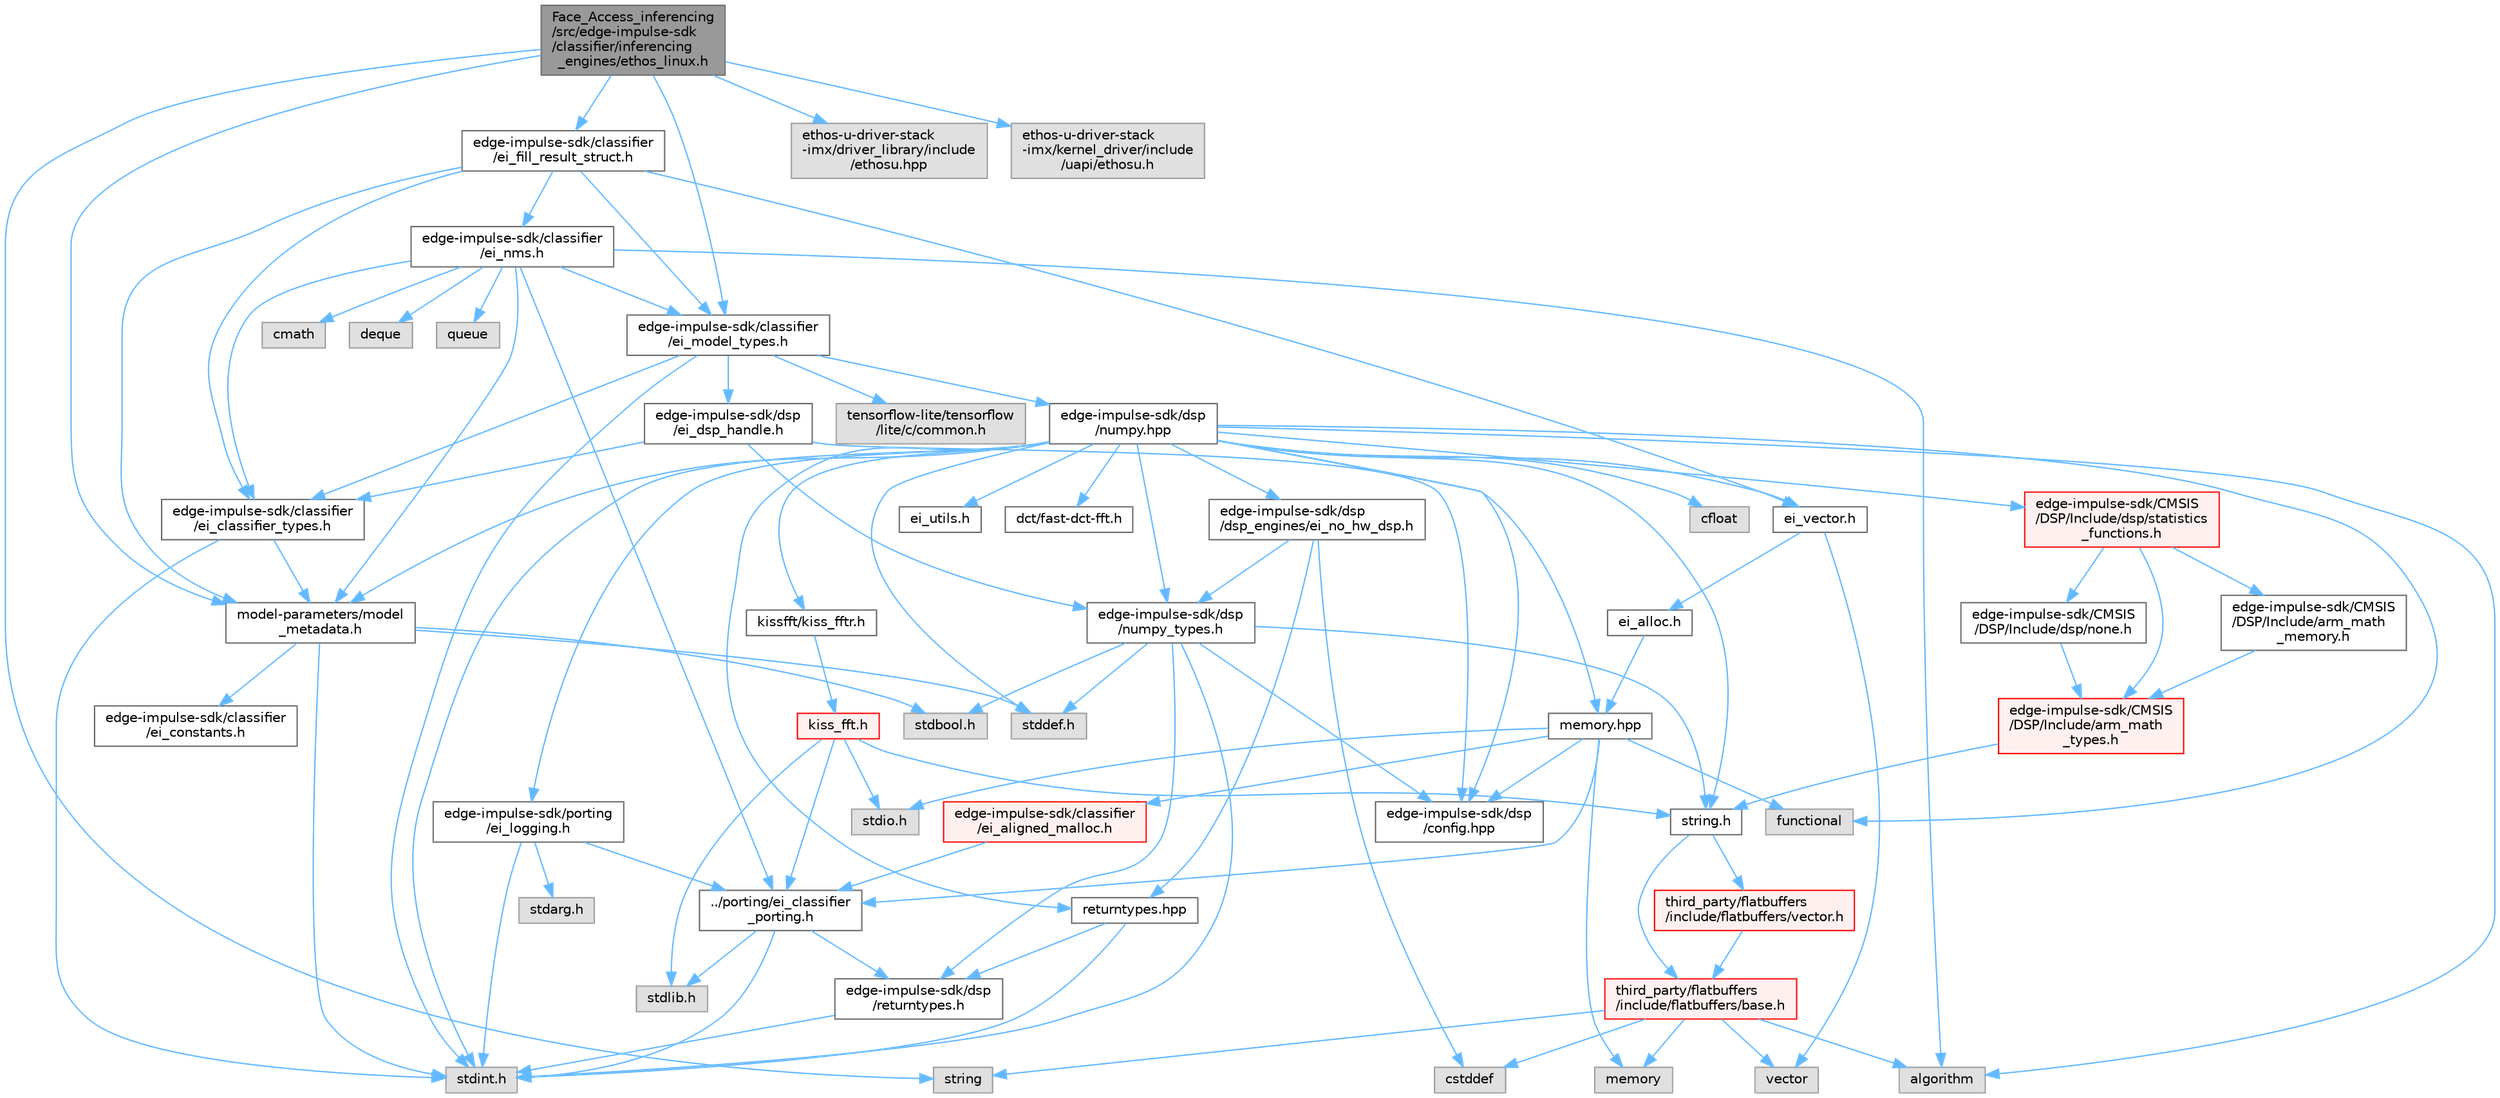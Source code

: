 digraph "Face_Access_inferencing/src/edge-impulse-sdk/classifier/inferencing_engines/ethos_linux.h"
{
 // LATEX_PDF_SIZE
  bgcolor="transparent";
  edge [fontname=Helvetica,fontsize=10,labelfontname=Helvetica,labelfontsize=10];
  node [fontname=Helvetica,fontsize=10,shape=box,height=0.2,width=0.4];
  Node1 [id="Node000001",label="Face_Access_inferencing\l/src/edge-impulse-sdk\l/classifier/inferencing\l_engines/ethos_linux.h",height=0.2,width=0.4,color="gray40", fillcolor="grey60", style="filled", fontcolor="black",tooltip=" "];
  Node1 -> Node2 [id="edge99_Node000001_Node000002",color="steelblue1",style="solid",tooltip=" "];
  Node2 [id="Node000002",label="model-parameters/model\l_metadata.h",height=0.2,width=0.4,color="grey40", fillcolor="white", style="filled",URL="$model__metadata_8h.html",tooltip=" "];
  Node2 -> Node3 [id="edge100_Node000002_Node000003",color="steelblue1",style="solid",tooltip=" "];
  Node3 [id="Node000003",label="stdint.h",height=0.2,width=0.4,color="grey60", fillcolor="#E0E0E0", style="filled",tooltip=" "];
  Node2 -> Node4 [id="edge101_Node000002_Node000004",color="steelblue1",style="solid",tooltip=" "];
  Node4 [id="Node000004",label="stdbool.h",height=0.2,width=0.4,color="grey60", fillcolor="#E0E0E0", style="filled",tooltip=" "];
  Node2 -> Node5 [id="edge102_Node000002_Node000005",color="steelblue1",style="solid",tooltip=" "];
  Node5 [id="Node000005",label="stddef.h",height=0.2,width=0.4,color="grey60", fillcolor="#E0E0E0", style="filled",tooltip=" "];
  Node2 -> Node6 [id="edge103_Node000002_Node000006",color="steelblue1",style="solid",tooltip=" "];
  Node6 [id="Node000006",label="edge-impulse-sdk/classifier\l/ei_constants.h",height=0.2,width=0.4,color="grey40", fillcolor="white", style="filled",URL="$ei__constants_8h.html",tooltip=" "];
  Node1 -> Node7 [id="edge104_Node000001_Node000007",color="steelblue1",style="solid",tooltip=" "];
  Node7 [id="Node000007",label="string",height=0.2,width=0.4,color="grey60", fillcolor="#E0E0E0", style="filled",tooltip=" "];
  Node1 -> Node8 [id="edge105_Node000001_Node000008",color="steelblue1",style="solid",tooltip=" "];
  Node8 [id="Node000008",label="edge-impulse-sdk/classifier\l/ei_fill_result_struct.h",height=0.2,width=0.4,color="grey40", fillcolor="white", style="filled",URL="$ei__fill__result__struct_8h.html",tooltip=" "];
  Node8 -> Node2 [id="edge106_Node000008_Node000002",color="steelblue1",style="solid",tooltip=" "];
  Node8 -> Node9 [id="edge107_Node000008_Node000009",color="steelblue1",style="solid",tooltip=" "];
  Node9 [id="Node000009",label="edge-impulse-sdk/classifier\l/ei_model_types.h",height=0.2,width=0.4,color="grey40", fillcolor="white", style="filled",URL="$ei__model__types_8h.html",tooltip=" "];
  Node9 -> Node3 [id="edge108_Node000009_Node000003",color="steelblue1",style="solid",tooltip=" "];
  Node9 -> Node10 [id="edge109_Node000009_Node000010",color="steelblue1",style="solid",tooltip=" "];
  Node10 [id="Node000010",label="edge-impulse-sdk/classifier\l/ei_classifier_types.h",height=0.2,width=0.4,color="grey40", fillcolor="white", style="filled",URL="$ei__classifier__types_8h.html",tooltip=" "];
  Node10 -> Node3 [id="edge110_Node000010_Node000003",color="steelblue1",style="solid",tooltip=" "];
  Node10 -> Node2 [id="edge111_Node000010_Node000002",color="steelblue1",style="solid",tooltip=" "];
  Node9 -> Node11 [id="edge112_Node000009_Node000011",color="steelblue1",style="solid",tooltip=" "];
  Node11 [id="Node000011",label="edge-impulse-sdk/dsp\l/ei_dsp_handle.h",height=0.2,width=0.4,color="grey40", fillcolor="white", style="filled",URL="$ei__dsp__handle_8h.html",tooltip=" "];
  Node11 -> Node12 [id="edge113_Node000011_Node000012",color="steelblue1",style="solid",tooltip=" "];
  Node12 [id="Node000012",label="edge-impulse-sdk/dsp\l/config.hpp",height=0.2,width=0.4,color="grey40", fillcolor="white", style="filled",URL="$config_8hpp.html",tooltip=" "];
  Node11 -> Node13 [id="edge114_Node000011_Node000013",color="steelblue1",style="solid",tooltip=" "];
  Node13 [id="Node000013",label="edge-impulse-sdk/dsp\l/numpy_types.h",height=0.2,width=0.4,color="grey40", fillcolor="white", style="filled",URL="$numpy__types_8h.html",tooltip=" "];
  Node13 -> Node3 [id="edge115_Node000013_Node000003",color="steelblue1",style="solid",tooltip=" "];
  Node13 -> Node4 [id="edge116_Node000013_Node000004",color="steelblue1",style="solid",tooltip=" "];
  Node13 -> Node14 [id="edge117_Node000013_Node000014",color="steelblue1",style="solid",tooltip=" "];
  Node14 [id="Node000014",label="string.h",height=0.2,width=0.4,color="grey40", fillcolor="white", style="filled",URL="$string_8h.html",tooltip=" "];
  Node14 -> Node15 [id="edge118_Node000014_Node000015",color="steelblue1",style="solid",tooltip=" "];
  Node15 [id="Node000015",label="third_party/flatbuffers\l/include/flatbuffers/base.h",height=0.2,width=0.4,color="red", fillcolor="#FFF0F0", style="filled",URL="$base_8h.html",tooltip=" "];
  Node15 -> Node18 [id="edge119_Node000015_Node000018",color="steelblue1",style="solid",tooltip=" "];
  Node18 [id="Node000018",label="cstddef",height=0.2,width=0.4,color="grey60", fillcolor="#E0E0E0", style="filled",tooltip=" "];
  Node15 -> Node7 [id="edge120_Node000015_Node000007",color="steelblue1",style="solid",tooltip=" "];
  Node15 -> Node23 [id="edge121_Node000015_Node000023",color="steelblue1",style="solid",tooltip=" "];
  Node23 [id="Node000023",label="vector",height=0.2,width=0.4,color="grey60", fillcolor="#E0E0E0", style="filled",tooltip=" "];
  Node15 -> Node25 [id="edge122_Node000015_Node000025",color="steelblue1",style="solid",tooltip=" "];
  Node25 [id="Node000025",label="algorithm",height=0.2,width=0.4,color="grey60", fillcolor="#E0E0E0", style="filled",tooltip=" "];
  Node15 -> Node27 [id="edge123_Node000015_Node000027",color="steelblue1",style="solid",tooltip=" "];
  Node27 [id="Node000027",label="memory",height=0.2,width=0.4,color="grey60", fillcolor="#E0E0E0", style="filled",tooltip=" "];
  Node14 -> Node28 [id="edge124_Node000014_Node000028",color="steelblue1",style="solid",tooltip=" "];
  Node28 [id="Node000028",label="third_party/flatbuffers\l/include/flatbuffers/vector.h",height=0.2,width=0.4,color="red", fillcolor="#FFF0F0", style="filled",URL="$vector_8h.html",tooltip=" "];
  Node28 -> Node15 [id="edge125_Node000028_Node000015",color="steelblue1",style="solid",tooltip=" "];
  Node13 -> Node5 [id="edge126_Node000013_Node000005",color="steelblue1",style="solid",tooltip=" "];
  Node13 -> Node12 [id="edge127_Node000013_Node000012",color="steelblue1",style="solid",tooltip=" "];
  Node13 -> Node32 [id="edge128_Node000013_Node000032",color="steelblue1",style="solid",tooltip=" "];
  Node32 [id="Node000032",label="edge-impulse-sdk/dsp\l/returntypes.h",height=0.2,width=0.4,color="grey40", fillcolor="white", style="filled",URL="$returntypes_8h.html",tooltip=" "];
  Node32 -> Node3 [id="edge129_Node000032_Node000003",color="steelblue1",style="solid",tooltip=" "];
  Node11 -> Node10 [id="edge130_Node000011_Node000010",color="steelblue1",style="solid",tooltip=" "];
  Node9 -> Node33 [id="edge131_Node000009_Node000033",color="steelblue1",style="solid",tooltip=" "];
  Node33 [id="Node000033",label="edge-impulse-sdk/dsp\l/numpy.hpp",height=0.2,width=0.4,color="grey40", fillcolor="white", style="filled",URL="$numpy_8hpp.html",tooltip=" "];
  Node33 -> Node3 [id="edge132_Node000033_Node000003",color="steelblue1",style="solid",tooltip=" "];
  Node33 -> Node14 [id="edge133_Node000033_Node000014",color="steelblue1",style="solid",tooltip=" "];
  Node33 -> Node5 [id="edge134_Node000033_Node000005",color="steelblue1",style="solid",tooltip=" "];
  Node33 -> Node34 [id="edge135_Node000033_Node000034",color="steelblue1",style="solid",tooltip=" "];
  Node34 [id="Node000034",label="cfloat",height=0.2,width=0.4,color="grey60", fillcolor="#E0E0E0", style="filled",tooltip=" "];
  Node33 -> Node35 [id="edge136_Node000033_Node000035",color="steelblue1",style="solid",tooltip=" "];
  Node35 [id="Node000035",label="ei_vector.h",height=0.2,width=0.4,color="grey40", fillcolor="white", style="filled",URL="$ei__vector_8h.html",tooltip=" "];
  Node35 -> Node36 [id="edge137_Node000035_Node000036",color="steelblue1",style="solid",tooltip=" "];
  Node36 [id="Node000036",label="ei_alloc.h",height=0.2,width=0.4,color="grey40", fillcolor="white", style="filled",URL="$ei__alloc_8h.html",tooltip=" "];
  Node36 -> Node37 [id="edge138_Node000036_Node000037",color="steelblue1",style="solid",tooltip=" "];
  Node37 [id="Node000037",label="memory.hpp",height=0.2,width=0.4,color="grey40", fillcolor="white", style="filled",URL="$memory_8hpp.html",tooltip=" "];
  Node37 -> Node38 [id="edge139_Node000037_Node000038",color="steelblue1",style="solid",tooltip=" "];
  Node38 [id="Node000038",label="functional",height=0.2,width=0.4,color="grey60", fillcolor="#E0E0E0", style="filled",tooltip=" "];
  Node37 -> Node39 [id="edge140_Node000037_Node000039",color="steelblue1",style="solid",tooltip=" "];
  Node39 [id="Node000039",label="stdio.h",height=0.2,width=0.4,color="grey60", fillcolor="#E0E0E0", style="filled",tooltip=" "];
  Node37 -> Node27 [id="edge141_Node000037_Node000027",color="steelblue1",style="solid",tooltip=" "];
  Node37 -> Node40 [id="edge142_Node000037_Node000040",color="steelblue1",style="solid",tooltip=" "];
  Node40 [id="Node000040",label="../porting/ei_classifier\l_porting.h",height=0.2,width=0.4,color="grey40", fillcolor="white", style="filled",URL="$ei__classifier__porting_8h.html",tooltip=" "];
  Node40 -> Node3 [id="edge143_Node000040_Node000003",color="steelblue1",style="solid",tooltip=" "];
  Node40 -> Node41 [id="edge144_Node000040_Node000041",color="steelblue1",style="solid",tooltip=" "];
  Node41 [id="Node000041",label="stdlib.h",height=0.2,width=0.4,color="grey60", fillcolor="#E0E0E0", style="filled",tooltip=" "];
  Node40 -> Node32 [id="edge145_Node000040_Node000032",color="steelblue1",style="solid",tooltip=" "];
  Node37 -> Node42 [id="edge146_Node000037_Node000042",color="steelblue1",style="solid",tooltip=" "];
  Node42 [id="Node000042",label="edge-impulse-sdk/classifier\l/ei_aligned_malloc.h",height=0.2,width=0.4,color="red", fillcolor="#FFF0F0", style="filled",URL="$ei__aligned__malloc_8h.html",tooltip=" "];
  Node42 -> Node40 [id="edge147_Node000042_Node000040",color="steelblue1",style="solid",tooltip=" "];
  Node37 -> Node12 [id="edge148_Node000037_Node000012",color="steelblue1",style="solid",tooltip=" "];
  Node35 -> Node23 [id="edge149_Node000035_Node000023",color="steelblue1",style="solid",tooltip=" "];
  Node33 -> Node25 [id="edge150_Node000033_Node000025",color="steelblue1",style="solid",tooltip=" "];
  Node33 -> Node13 [id="edge151_Node000033_Node000013",color="steelblue1",style="solid",tooltip=" "];
  Node33 -> Node12 [id="edge152_Node000033_Node000012",color="steelblue1",style="solid",tooltip=" "];
  Node33 -> Node43 [id="edge153_Node000033_Node000043",color="steelblue1",style="solid",tooltip=" "];
  Node43 [id="Node000043",label="returntypes.hpp",height=0.2,width=0.4,color="grey40", fillcolor="white", style="filled",URL="$returntypes_8hpp.html",tooltip=" "];
  Node43 -> Node3 [id="edge154_Node000043_Node000003",color="steelblue1",style="solid",tooltip=" "];
  Node43 -> Node32 [id="edge155_Node000043_Node000032",color="steelblue1",style="solid",tooltip=" "];
  Node33 -> Node37 [id="edge156_Node000033_Node000037",color="steelblue1",style="solid",tooltip=" "];
  Node33 -> Node44 [id="edge157_Node000033_Node000044",color="steelblue1",style="solid",tooltip=" "];
  Node44 [id="Node000044",label="ei_utils.h",height=0.2,width=0.4,color="grey40", fillcolor="white", style="filled",URL="$ei__utils_8h.html",tooltip=" "];
  Node33 -> Node45 [id="edge158_Node000033_Node000045",color="steelblue1",style="solid",tooltip=" "];
  Node45 [id="Node000045",label="dct/fast-dct-fft.h",height=0.2,width=0.4,color="grey40", fillcolor="white", style="filled",URL="$fast-dct-fft_8h.html",tooltip=" "];
  Node33 -> Node46 [id="edge159_Node000033_Node000046",color="steelblue1",style="solid",tooltip=" "];
  Node46 [id="Node000046",label="kissfft/kiss_fftr.h",height=0.2,width=0.4,color="grey40", fillcolor="white", style="filled",URL="$_face___access__inferencing_2src_2edge-impulse-sdk_2dsp_2kissfft_2kiss__fftr_8h.html",tooltip=" "];
  Node46 -> Node47 [id="edge160_Node000046_Node000047",color="steelblue1",style="solid",tooltip=" "];
  Node47 [id="Node000047",label="kiss_fft.h",height=0.2,width=0.4,color="red", fillcolor="#FFF0F0", style="filled",URL="$_face___access__inferencing_2src_2edge-impulse-sdk_2dsp_2kissfft_2kiss__fft_8h.html",tooltip=" "];
  Node47 -> Node41 [id="edge161_Node000047_Node000041",color="steelblue1",style="solid",tooltip=" "];
  Node47 -> Node39 [id="edge162_Node000047_Node000039",color="steelblue1",style="solid",tooltip=" "];
  Node47 -> Node14 [id="edge163_Node000047_Node000014",color="steelblue1",style="solid",tooltip=" "];
  Node47 -> Node40 [id="edge164_Node000047_Node000040",color="steelblue1",style="solid",tooltip=" "];
  Node33 -> Node49 [id="edge165_Node000033_Node000049",color="steelblue1",style="solid",tooltip=" "];
  Node49 [id="Node000049",label="edge-impulse-sdk/porting\l/ei_logging.h",height=0.2,width=0.4,color="grey40", fillcolor="white", style="filled",URL="$ei__logging_8h.html",tooltip=" "];
  Node49 -> Node3 [id="edge166_Node000049_Node000003",color="steelblue1",style="solid",tooltip=" "];
  Node49 -> Node50 [id="edge167_Node000049_Node000050",color="steelblue1",style="solid",tooltip=" "];
  Node50 [id="Node000050",label="stdarg.h",height=0.2,width=0.4,color="grey60", fillcolor="#E0E0E0", style="filled",tooltip=" "];
  Node49 -> Node40 [id="edge168_Node000049_Node000040",color="steelblue1",style="solid",tooltip=" "];
  Node33 -> Node2 [id="edge169_Node000033_Node000002",color="steelblue1",style="solid",tooltip=" "];
  Node33 -> Node51 [id="edge170_Node000033_Node000051",color="steelblue1",style="solid",tooltip=" "];
  Node51 [id="Node000051",label="edge-impulse-sdk/dsp\l/dsp_engines/ei_no_hw_dsp.h",height=0.2,width=0.4,color="grey40", fillcolor="white", style="filled",URL="$ei__no__hw__dsp_8h.html",tooltip=" "];
  Node51 -> Node18 [id="edge171_Node000051_Node000018",color="steelblue1",style="solid",tooltip=" "];
  Node51 -> Node43 [id="edge172_Node000051_Node000043",color="steelblue1",style="solid",tooltip=" "];
  Node51 -> Node13 [id="edge173_Node000051_Node000013",color="steelblue1",style="solid",tooltip=" "];
  Node33 -> Node52 [id="edge174_Node000033_Node000052",color="steelblue1",style="solid",tooltip=" "];
  Node52 [id="Node000052",label="edge-impulse-sdk/CMSIS\l/DSP/Include/dsp/statistics\l_functions.h",height=0.2,width=0.4,color="red", fillcolor="#FFF0F0", style="filled",URL="$statistics__functions_8h.html",tooltip=" "];
  Node52 -> Node53 [id="edge175_Node000052_Node000053",color="steelblue1",style="solid",tooltip=" "];
  Node53 [id="Node000053",label="edge-impulse-sdk/CMSIS\l/DSP/Include/arm_math\l_types.h",height=0.2,width=0.4,color="red", fillcolor="#FFF0F0", style="filled",URL="$arm__math__types_8h.html",tooltip=" "];
  Node53 -> Node14 [id="edge176_Node000053_Node000014",color="steelblue1",style="solid",tooltip=" "];
  Node52 -> Node57 [id="edge177_Node000052_Node000057",color="steelblue1",style="solid",tooltip=" "];
  Node57 [id="Node000057",label="edge-impulse-sdk/CMSIS\l/DSP/Include/arm_math\l_memory.h",height=0.2,width=0.4,color="grey40", fillcolor="white", style="filled",URL="$arm__math__memory_8h.html",tooltip=" "];
  Node57 -> Node53 [id="edge178_Node000057_Node000053",color="steelblue1",style="solid",tooltip=" "];
  Node52 -> Node58 [id="edge179_Node000052_Node000058",color="steelblue1",style="solid",tooltip=" "];
  Node58 [id="Node000058",label="edge-impulse-sdk/CMSIS\l/DSP/Include/dsp/none.h",height=0.2,width=0.4,color="grey40", fillcolor="white", style="filled",URL="$none_8h.html",tooltip=" "];
  Node58 -> Node53 [id="edge180_Node000058_Node000053",color="steelblue1",style="solid",tooltip=" "];
  Node33 -> Node38 [id="edge181_Node000033_Node000038",color="steelblue1",style="solid",tooltip=" "];
  Node9 -> Node62 [id="edge182_Node000009_Node000062",color="steelblue1",style="solid",tooltip=" "];
  Node62 [id="Node000062",label="tensorflow-lite/tensorflow\l/lite/c/common.h",height=0.2,width=0.4,color="grey60", fillcolor="#E0E0E0", style="filled",tooltip=" "];
  Node8 -> Node10 [id="edge183_Node000008_Node000010",color="steelblue1",style="solid",tooltip=" "];
  Node8 -> Node63 [id="edge184_Node000008_Node000063",color="steelblue1",style="solid",tooltip=" "];
  Node63 [id="Node000063",label="edge-impulse-sdk/classifier\l/ei_nms.h",height=0.2,width=0.4,color="grey40", fillcolor="white", style="filled",URL="$ei__nms_8h.html",tooltip=" "];
  Node63 -> Node2 [id="edge185_Node000063_Node000002",color="steelblue1",style="solid",tooltip=" "];
  Node63 -> Node9 [id="edge186_Node000063_Node000009",color="steelblue1",style="solid",tooltip=" "];
  Node63 -> Node10 [id="edge187_Node000063_Node000010",color="steelblue1",style="solid",tooltip=" "];
  Node63 -> Node40 [id="edge188_Node000063_Node000040",color="steelblue1",style="solid",tooltip=" "];
  Node63 -> Node25 [id="edge189_Node000063_Node000025",color="steelblue1",style="solid",tooltip=" "];
  Node63 -> Node64 [id="edge190_Node000063_Node000064",color="steelblue1",style="solid",tooltip=" "];
  Node64 [id="Node000064",label="cmath",height=0.2,width=0.4,color="grey60", fillcolor="#E0E0E0", style="filled",tooltip=" "];
  Node63 -> Node65 [id="edge191_Node000063_Node000065",color="steelblue1",style="solid",tooltip=" "];
  Node65 [id="Node000065",label="deque",height=0.2,width=0.4,color="grey60", fillcolor="#E0E0E0", style="filled",tooltip=" "];
  Node63 -> Node66 [id="edge192_Node000063_Node000066",color="steelblue1",style="solid",tooltip=" "];
  Node66 [id="Node000066",label="queue",height=0.2,width=0.4,color="grey60", fillcolor="#E0E0E0", style="filled",tooltip=" "];
  Node8 -> Node35 [id="edge193_Node000008_Node000035",color="steelblue1",style="solid",tooltip=" "];
  Node1 -> Node9 [id="edge194_Node000001_Node000009",color="steelblue1",style="solid",tooltip=" "];
  Node1 -> Node67 [id="edge195_Node000001_Node000067",color="steelblue1",style="solid",tooltip=" "];
  Node67 [id="Node000067",label="ethos-u-driver-stack\l-imx/driver_library/include\l/ethosu.hpp",height=0.2,width=0.4,color="grey60", fillcolor="#E0E0E0", style="filled",tooltip=" "];
  Node1 -> Node68 [id="edge196_Node000001_Node000068",color="steelblue1",style="solid",tooltip=" "];
  Node68 [id="Node000068",label="ethos-u-driver-stack\l-imx/kernel_driver/include\l/uapi/ethosu.h",height=0.2,width=0.4,color="grey60", fillcolor="#E0E0E0", style="filled",tooltip=" "];
}
